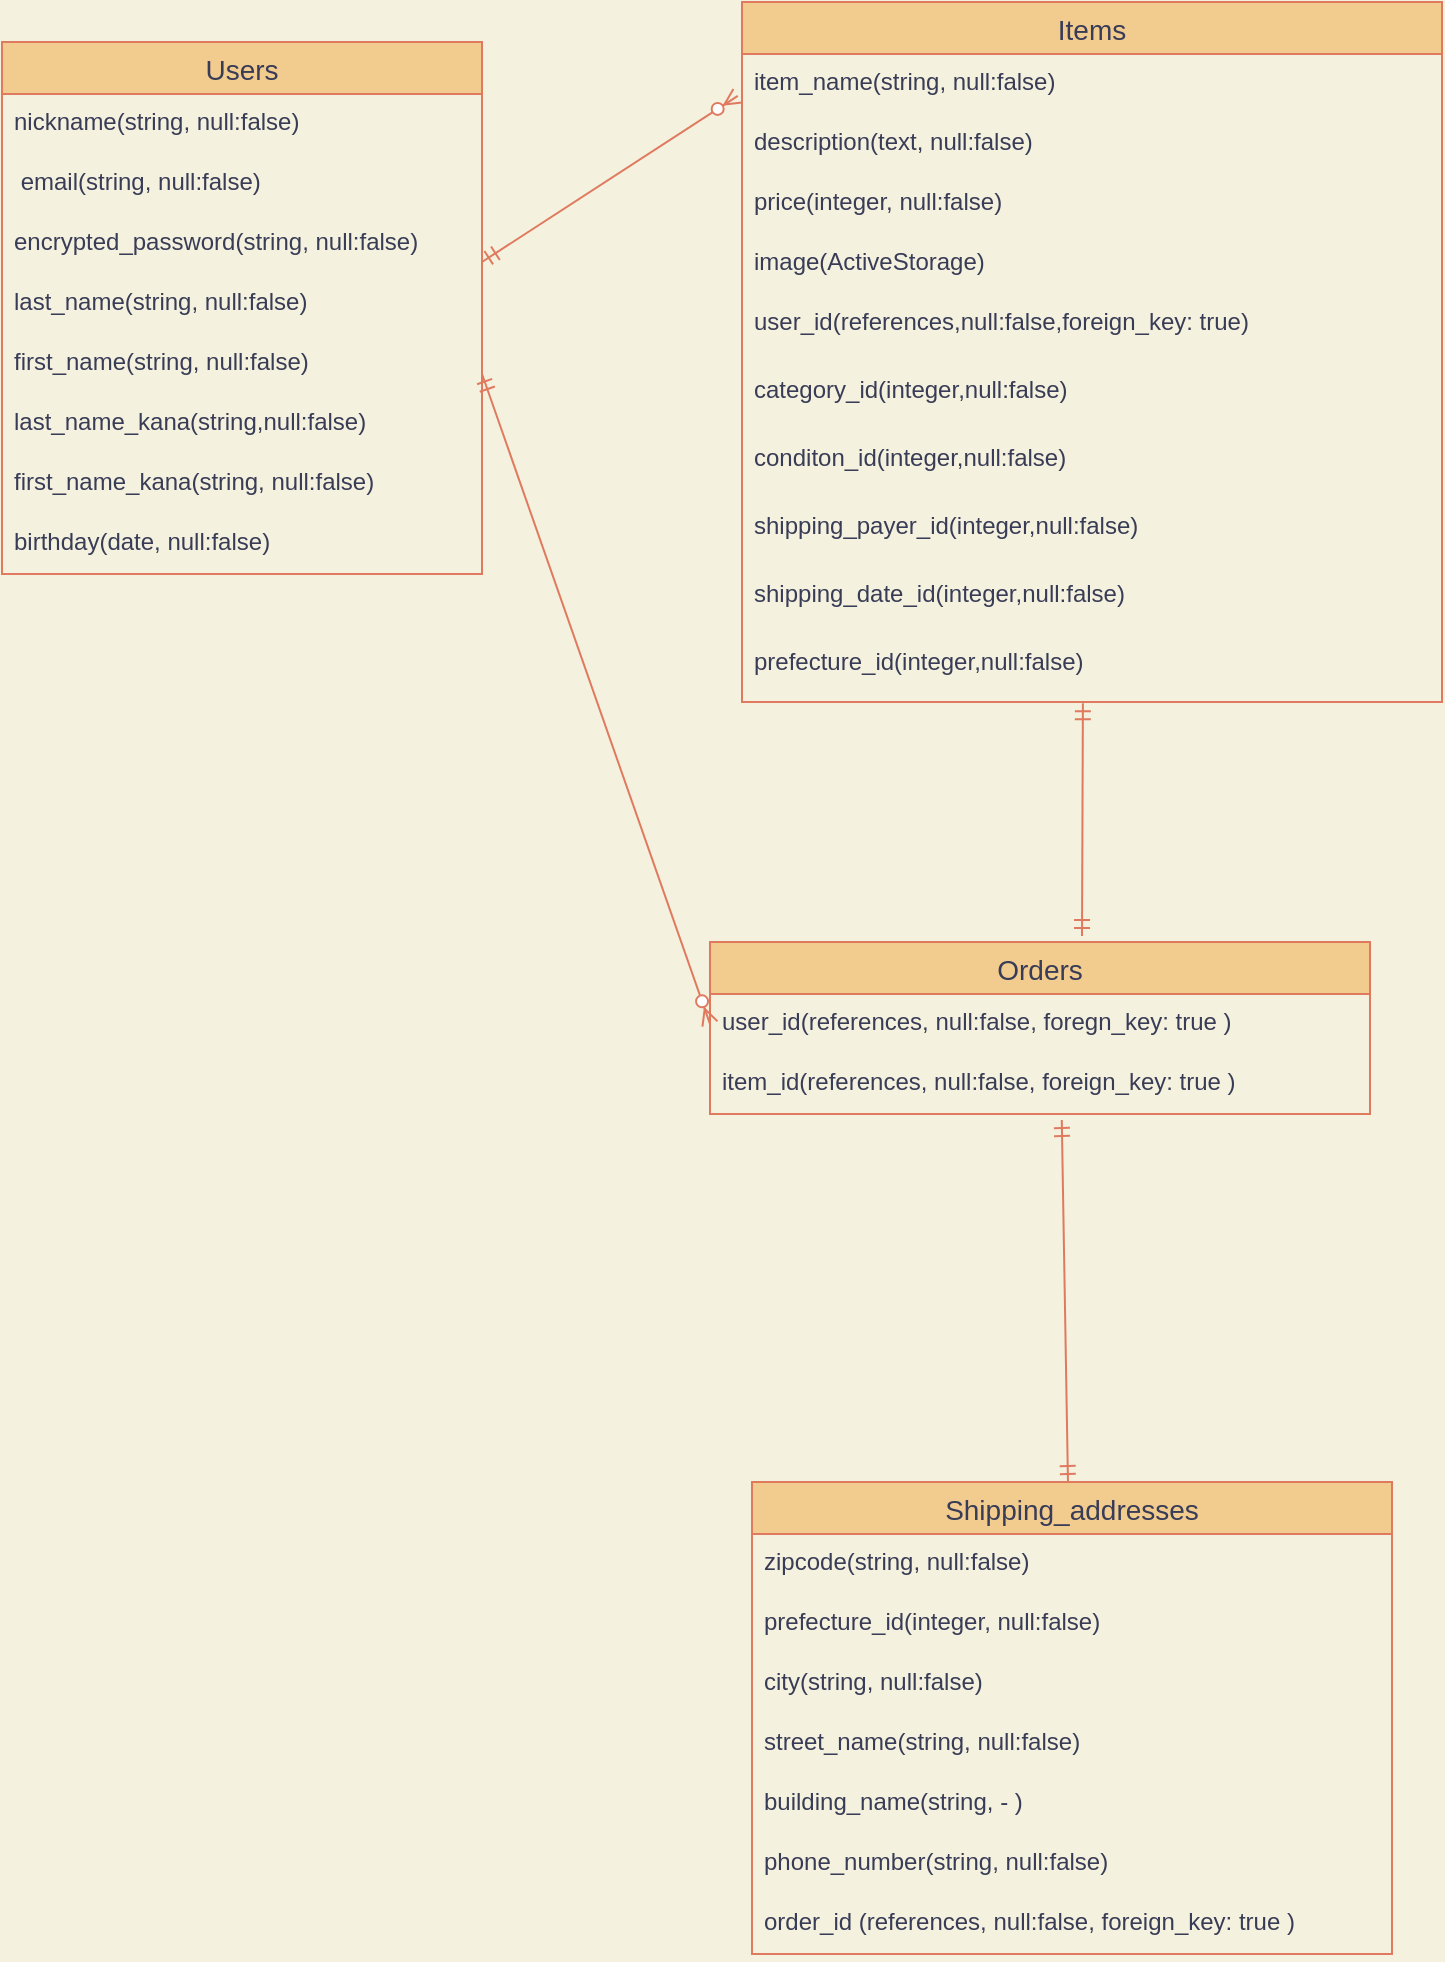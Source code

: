 <mxfile version="13.10.0" type="embed">
    <diagram id="H2mRhO3kXEfVnPct9RCo" name="ページ1">
        <mxGraphModel dx="1866" dy="1814" grid="1" gridSize="10" guides="0" tooltips="1" connect="1" arrows="1" fold="1" page="1" pageScale="1" pageWidth="827" pageHeight="1169" background="#F4F1DE" math="0" shadow="0">
            <root>
                <mxCell id="0"/>
                <mxCell id="1" parent="0"/>
                <mxCell id="15" value="Users" style="swimlane;fontStyle=0;childLayout=stackLayout;horizontal=1;startSize=26;horizontalStack=0;resizeParent=1;resizeParentMax=0;resizeLast=0;collapsible=1;marginBottom=0;align=center;fontSize=14;fillColor=#F2CC8F;strokeColor=#E07A5F;fontColor=#393C56;" parent="1" vertex="1">
                    <mxGeometry x="60" y="40" width="240" height="266" as="geometry"/>
                </mxCell>
                <mxCell id="18" value="nickname(string, null:false)" style="text;strokeColor=none;fillColor=none;spacingLeft=4;spacingRight=4;overflow=hidden;rotatable=0;points=[[0,0.5],[1,0.5]];portConstraint=eastwest;fontSize=12;fontColor=#393C56;" parent="15" vertex="1">
                    <mxGeometry y="26" width="240" height="30" as="geometry"/>
                </mxCell>
                <mxCell id="32" value=" email(string, null:false)" style="text;strokeColor=none;fillColor=none;spacingLeft=4;spacingRight=4;overflow=hidden;rotatable=0;points=[[0,0.5],[1,0.5]];portConstraint=eastwest;fontSize=12;fontColor=#393C56;" parent="15" vertex="1">
                    <mxGeometry y="56" width="240" height="30" as="geometry"/>
                </mxCell>
                <mxCell id="34" value="encrypted_password(string, null:false)" style="text;strokeColor=none;fillColor=none;spacingLeft=4;spacingRight=4;overflow=hidden;rotatable=0;points=[[0,0.5],[1,0.5]];portConstraint=eastwest;fontSize=12;fontColor=#393C56;" parent="15" vertex="1">
                    <mxGeometry y="86" width="240" height="30" as="geometry"/>
                </mxCell>
                <mxCell id="35" value="last_name(string, null:false)" style="text;strokeColor=none;fillColor=none;spacingLeft=4;spacingRight=4;overflow=hidden;rotatable=0;points=[[0,0.5],[1,0.5]];portConstraint=eastwest;fontSize=12;fontColor=#393C56;" parent="15" vertex="1">
                    <mxGeometry y="116" width="240" height="30" as="geometry"/>
                </mxCell>
                <mxCell id="36" value="first_name(string, null:false)" style="text;strokeColor=none;fillColor=none;spacingLeft=4;spacingRight=4;overflow=hidden;rotatable=0;points=[[0,0.5],[1,0.5]];portConstraint=eastwest;fontSize=12;fontColor=#393C56;" parent="15" vertex="1">
                    <mxGeometry y="146" width="240" height="30" as="geometry"/>
                </mxCell>
                <mxCell id="37" value="last_name_kana(string,null:false)" style="text;strokeColor=none;fillColor=none;spacingLeft=4;spacingRight=4;overflow=hidden;rotatable=0;points=[[0,0.5],[1,0.5]];portConstraint=eastwest;fontSize=12;fontColor=#393C56;" parent="15" vertex="1">
                    <mxGeometry y="176" width="240" height="30" as="geometry"/>
                </mxCell>
                <mxCell id="38" value="first_name_kana(string, null:false)" style="text;strokeColor=none;fillColor=none;spacingLeft=4;spacingRight=4;overflow=hidden;rotatable=0;points=[[0,0.5],[1,0.5]];portConstraint=eastwest;fontSize=12;fontColor=#393C56;" parent="15" vertex="1">
                    <mxGeometry y="206" width="240" height="30" as="geometry"/>
                </mxCell>
                <mxCell id="41" value="birthday(date, null:false)" style="text;strokeColor=none;fillColor=none;spacingLeft=4;spacingRight=4;overflow=hidden;rotatable=0;points=[[0,0.5],[1,0.5]];portConstraint=eastwest;fontSize=12;fontColor=#393C56;" parent="15" vertex="1">
                    <mxGeometry y="236" width="240" height="30" as="geometry"/>
                </mxCell>
                <mxCell id="26" value="Items" style="swimlane;fontStyle=0;childLayout=stackLayout;horizontal=1;startSize=26;horizontalStack=0;resizeParent=1;resizeParentMax=0;resizeLast=0;collapsible=1;marginBottom=0;align=center;fontSize=14;fillColor=#F2CC8F;strokeColor=#E07A5F;fontColor=#393C56;" parent="1" vertex="1">
                    <mxGeometry x="430" y="20" width="350" height="350" as="geometry"/>
                </mxCell>
                <mxCell id="27" value="item_name(string, null:false)" style="text;strokeColor=none;fillColor=none;spacingLeft=4;spacingRight=4;overflow=hidden;rotatable=0;points=[[0,0.5],[1,0.5]];portConstraint=eastwest;fontSize=12;fontColor=#393C56;" parent="26" vertex="1">
                    <mxGeometry y="26" width="350" height="30" as="geometry"/>
                </mxCell>
                <mxCell id="28" value="description(text, null:false)" style="text;strokeColor=none;fillColor=none;spacingLeft=4;spacingRight=4;overflow=hidden;rotatable=0;points=[[0,0.5],[1,0.5]];portConstraint=eastwest;fontSize=12;fontColor=#393C56;" parent="26" vertex="1">
                    <mxGeometry y="56" width="350" height="30" as="geometry"/>
                </mxCell>
                <mxCell id="29" value="price(integer, null:false)" style="text;strokeColor=none;fillColor=none;spacingLeft=4;spacingRight=4;overflow=hidden;rotatable=0;points=[[0,0.5],[1,0.5]];portConstraint=eastwest;fontSize=12;fontColor=#393C56;" parent="26" vertex="1">
                    <mxGeometry y="86" width="350" height="30" as="geometry"/>
                </mxCell>
                <mxCell id="30" value="image(ActiveStorage)" style="text;strokeColor=none;fillColor=none;spacingLeft=4;spacingRight=4;overflow=hidden;rotatable=0;points=[[0,0.5],[1,0.5]];portConstraint=eastwest;fontSize=12;fontColor=#393C56;" parent="26" vertex="1">
                    <mxGeometry y="116" width="350" height="30" as="geometry"/>
                </mxCell>
                <mxCell id="31" value="user_id(references,null:false,foreign_key: true)" style="text;strokeColor=none;fillColor=none;spacingLeft=4;spacingRight=4;overflow=hidden;rotatable=0;points=[[0,0.5],[1,0.5]];portConstraint=eastwest;fontSize=12;fontColor=#393C56;" parent="26" vertex="1">
                    <mxGeometry y="146" width="350" height="34" as="geometry"/>
                </mxCell>
                <mxCell id="109" value="category_id(integer,null:false)" style="text;strokeColor=none;fillColor=none;spacingLeft=4;spacingRight=4;overflow=hidden;rotatable=0;points=[[0,0.5],[1,0.5]];portConstraint=eastwest;fontSize=12;fontColor=#393C56;" parent="26" vertex="1">
                    <mxGeometry y="180" width="350" height="34" as="geometry"/>
                </mxCell>
                <mxCell id="115" value="conditon_id(integer,null:false)" style="text;strokeColor=none;fillColor=none;spacingLeft=4;spacingRight=4;overflow=hidden;rotatable=0;points=[[0,0.5],[1,0.5]];portConstraint=eastwest;fontSize=12;fontColor=#393C56;" parent="26" vertex="1">
                    <mxGeometry y="214" width="350" height="34" as="geometry"/>
                </mxCell>
                <mxCell id="116" value="shipping_payer_id(integer,null:false)" style="text;strokeColor=none;fillColor=none;spacingLeft=4;spacingRight=4;overflow=hidden;rotatable=0;points=[[0,0.5],[1,0.5]];portConstraint=eastwest;fontSize=12;fontColor=#393C56;" parent="26" vertex="1">
                    <mxGeometry y="248" width="350" height="34" as="geometry"/>
                </mxCell>
                <mxCell id="117" value="shipping_date_id(integer,null:false)" style="text;strokeColor=none;fillColor=none;spacingLeft=4;spacingRight=4;overflow=hidden;rotatable=0;points=[[0,0.5],[1,0.5]];portConstraint=eastwest;fontSize=12;fontColor=#393C56;" parent="26" vertex="1">
                    <mxGeometry y="282" width="350" height="34" as="geometry"/>
                </mxCell>
                <mxCell id="119" value="prefecture_id(integer,null:false)" style="text;strokeColor=none;fillColor=none;spacingLeft=4;spacingRight=4;overflow=hidden;rotatable=0;points=[[0,0.5],[1,0.5]];portConstraint=eastwest;fontSize=12;fontColor=#393C56;" parent="26" vertex="1">
                    <mxGeometry y="316" width="350" height="34" as="geometry"/>
                </mxCell>
                <mxCell id="49" value="Orders" style="swimlane;fontStyle=0;childLayout=stackLayout;horizontal=1;startSize=26;horizontalStack=0;resizeParent=1;resizeParentMax=0;resizeLast=0;collapsible=1;marginBottom=0;align=center;fontSize=14;fillColor=#F2CC8F;strokeColor=#E07A5F;fontColor=#393C56;" parent="1" vertex="1">
                    <mxGeometry x="414" y="490" width="330" height="86" as="geometry"/>
                </mxCell>
                <mxCell id="51" value="user_id(references, null:false, foregn_key: true )" style="text;strokeColor=none;fillColor=none;spacingLeft=4;spacingRight=4;overflow=hidden;rotatable=0;points=[[0,0.5],[1,0.5]];portConstraint=eastwest;fontSize=12;fontColor=#393C56;" parent="49" vertex="1">
                    <mxGeometry y="26" width="330" height="30" as="geometry"/>
                </mxCell>
                <mxCell id="50" value="item_id(references, null:false, foreign_key: true )" style="text;strokeColor=none;fillColor=none;spacingLeft=4;spacingRight=4;overflow=hidden;rotatable=0;points=[[0,0.5],[1,0.5]];portConstraint=eastwest;fontSize=12;fontColor=#393C56;" parent="49" vertex="1">
                    <mxGeometry y="56" width="330" height="30" as="geometry"/>
                </mxCell>
                <mxCell id="53" value="Shipping_addresses" style="swimlane;fontStyle=0;childLayout=stackLayout;horizontal=1;startSize=26;horizontalStack=0;resizeParent=1;resizeParentMax=0;resizeLast=0;collapsible=1;marginBottom=0;align=center;fontSize=14;fillColor=#F2CC8F;strokeColor=#E07A5F;fontColor=#393C56;" parent="1" vertex="1">
                    <mxGeometry x="435" y="760" width="320" height="236" as="geometry"/>
                </mxCell>
                <mxCell id="54" value="zipcode(string, null:false)" style="text;strokeColor=none;fillColor=none;spacingLeft=4;spacingRight=4;overflow=hidden;rotatable=0;points=[[0,0.5],[1,0.5]];portConstraint=eastwest;fontSize=12;fontColor=#393C56;" parent="53" vertex="1">
                    <mxGeometry y="26" width="320" height="30" as="geometry"/>
                </mxCell>
                <mxCell id="55" value="prefecture_id(integer, null:false)" style="text;strokeColor=none;fillColor=none;spacingLeft=4;spacingRight=4;overflow=hidden;rotatable=0;points=[[0,0.5],[1,0.5]];portConstraint=eastwest;fontSize=12;fontColor=#393C56;" parent="53" vertex="1">
                    <mxGeometry y="56" width="320" height="30" as="geometry"/>
                </mxCell>
                <mxCell id="56" value="city(string, null:false)" style="text;strokeColor=none;fillColor=none;spacingLeft=4;spacingRight=4;overflow=hidden;rotatable=0;points=[[0,0.5],[1,0.5]];portConstraint=eastwest;fontSize=12;fontColor=#393C56;" parent="53" vertex="1">
                    <mxGeometry y="86" width="320" height="30" as="geometry"/>
                </mxCell>
                <mxCell id="57" value="street_name(string, null:false)" style="text;strokeColor=none;fillColor=none;spacingLeft=4;spacingRight=4;overflow=hidden;rotatable=0;points=[[0,0.5],[1,0.5]];portConstraint=eastwest;fontSize=12;fontColor=#393C56;" parent="53" vertex="1">
                    <mxGeometry y="116" width="320" height="30" as="geometry"/>
                </mxCell>
                <mxCell id="58" value="building_name(string, - )" style="text;strokeColor=none;fillColor=none;spacingLeft=4;spacingRight=4;overflow=hidden;rotatable=0;points=[[0,0.5],[1,0.5]];portConstraint=eastwest;fontSize=12;fontColor=#393C56;" parent="53" vertex="1">
                    <mxGeometry y="146" width="320" height="30" as="geometry"/>
                </mxCell>
                <mxCell id="59" value="phone_number(string, null:false)" style="text;strokeColor=none;fillColor=none;spacingLeft=4;spacingRight=4;overflow=hidden;rotatable=0;points=[[0,0.5],[1,0.5]];portConstraint=eastwest;fontSize=12;fontColor=#393C56;" parent="53" vertex="1">
                    <mxGeometry y="176" width="320" height="30" as="geometry"/>
                </mxCell>
                <mxCell id="102" value="order_id (references, null:false, foreign_key: true )&#10;" style="text;strokeColor=none;fillColor=none;spacingLeft=4;spacingRight=4;overflow=hidden;rotatable=0;points=[[0,0.5],[1,0.5]];portConstraint=eastwest;fontSize=12;fontColor=#393C56;" parent="53" vertex="1">
                    <mxGeometry y="206" width="320" height="30" as="geometry"/>
                </mxCell>
                <mxCell id="98" value="" style="fontSize=12;html=1;endArrow=ERzeroToMany;startArrow=ERmandOne;strokeColor=#E07A5F;fillColor=#F2CC8F;entryX=-0.006;entryY=0.134;entryDx=0;entryDy=0;entryPerimeter=0;" parent="1" target="26" edge="1">
                    <mxGeometry width="100" height="100" relative="1" as="geometry">
                        <mxPoint x="300" y="150" as="sourcePoint"/>
                        <mxPoint x="400" y="50" as="targetPoint"/>
                    </mxGeometry>
                </mxCell>
                <mxCell id="99" value="" style="fontSize=12;html=1;endArrow=ERzeroToMany;startArrow=ERmandOne;strokeColor=#E07A5F;fillColor=#F2CC8F;entryX=0;entryY=0.5;entryDx=0;entryDy=0;" parent="1" target="51" edge="1">
                    <mxGeometry width="100" height="100" relative="1" as="geometry">
                        <mxPoint x="300" y="206" as="sourcePoint"/>
                        <mxPoint x="400" y="106" as="targetPoint"/>
                    </mxGeometry>
                </mxCell>
                <mxCell id="101" value="" style="fontSize=12;html=1;endArrow=ERmandOne;startArrow=ERmandOne;strokeColor=#E07A5F;fillColor=#F2CC8F;entryX=0.533;entryY=1.1;entryDx=0;entryDy=0;entryPerimeter=0;" parent="1" source="53" edge="1" target="50">
                    <mxGeometry width="100" height="100" relative="1" as="geometry">
                        <mxPoint x="604.41" y="696" as="sourcePoint"/>
                        <mxPoint x="599" y="610" as="targetPoint"/>
                    </mxGeometry>
                </mxCell>
                <mxCell id="120" value="" style="fontSize=12;html=1;endArrow=ERmandOne;startArrow=ERmandOne;strokeColor=#E07A5F;fillColor=#F2CC8F;entryX=0.487;entryY=1.019;entryDx=0;entryDy=0;entryPerimeter=0;" parent="1" target="119" edge="1">
                    <mxGeometry width="100" height="100" relative="1" as="geometry">
                        <mxPoint x="600" y="487" as="sourcePoint"/>
                        <mxPoint x="610" y="350" as="targetPoint"/>
                    </mxGeometry>
                </mxCell>
            </root>
        </mxGraphModel>
    </diagram>
</mxfile>